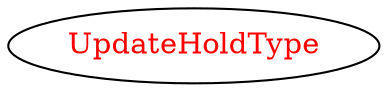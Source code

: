 digraph dependencyGraph {
 concentrate=true;
 ranksep="2.0";
 rankdir="LR"; 
 splines="ortho";
"UpdateHoldType" [fontcolor="red"];
}
